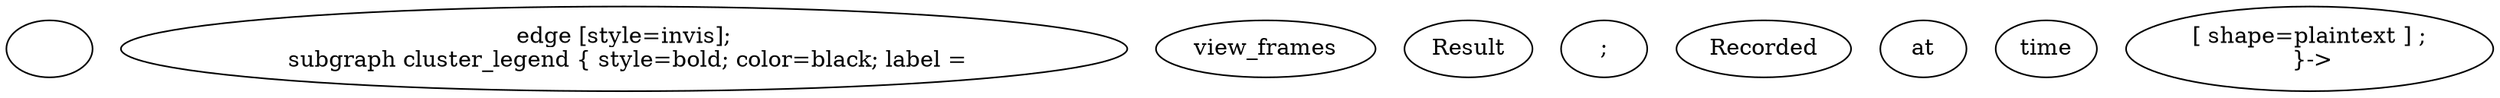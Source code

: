 digraph G {
" " -> "camera1"[label="Broadcaster: /Drone_to_camera\nAverage rate: 10000.000 Hz\nMost recent transform: 0.000 ( 1553099205.853 sec old)\nBuffer length: 0.000 sec\n"];
" " -> "dronemap"[label="Broadcaster: /Drone_to_dronemap\nAverage rate: 10000.000 Hz\nMost recent transform: 0.000 ( 1553099205.853 sec old)\nBuffer length: 0.000 sec\n"];
" " -> "map"[label="Broadcaster: /dronemap_to_world\nAverage rate: 10000.000 Hz\nMost recent transform: 0.000 ( 1553099205.853 sec old)\nBuffer length: 0.000 sec\n"];
edge [style=invis];
 subgraph cluster_legend { style=bold; color=black; label ="view_frames Result";
"Recorded at time: 1553099205.853"[ shape=plaintext ] ;
 }->" ";
}